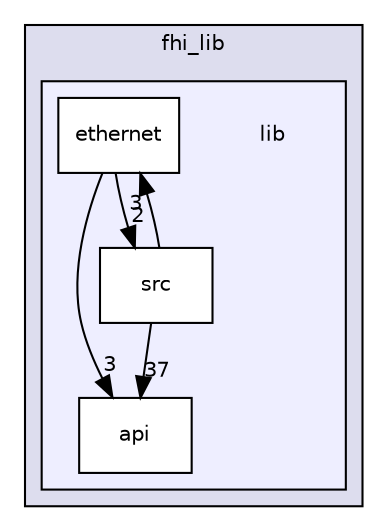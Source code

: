 digraph "lib" {
  compound=true
  node [ fontsize="10", fontname="Helvetica"];
  edge [ labelfontsize="10", labelfontname="Helvetica"];
  subgraph clusterdir_a4c74d6baed87eba72f3b201b7b4b8f2 {
    graph [ bgcolor="#ddddee", pencolor="black", label="fhi_lib" fontname="Helvetica", fontsize="10", URL="dir_a4c74d6baed87eba72f3b201b7b4b8f2.html"]
  subgraph clusterdir_5cc0cc0264b57168b75ca56bde6cc403 {
    graph [ bgcolor="#eeeeff", pencolor="black", label="" URL="dir_5cc0cc0264b57168b75ca56bde6cc403.html"];
    dir_5cc0cc0264b57168b75ca56bde6cc403 [shape=plaintext label="lib"];
    dir_7b477aa413287cfa2199e983b77d66dd [shape=box label="api" color="black" fillcolor="white" style="filled" URL="dir_7b477aa413287cfa2199e983b77d66dd.html"];
    dir_88a772f59406d8641777e8d7da928916 [shape=box label="ethernet" color="black" fillcolor="white" style="filled" URL="dir_88a772f59406d8641777e8d7da928916.html"];
    dir_9fc50806095da30fbd4a2dbe2e456ff5 [shape=box label="src" color="black" fillcolor="white" style="filled" URL="dir_9fc50806095da30fbd4a2dbe2e456ff5.html"];
  }
  }
  dir_88a772f59406d8641777e8d7da928916->dir_7b477aa413287cfa2199e983b77d66dd [headlabel="3", labeldistance=1.5 headhref="dir_000007_000009.html"];
  dir_88a772f59406d8641777e8d7da928916->dir_9fc50806095da30fbd4a2dbe2e456ff5 [headlabel="2", labeldistance=1.5 headhref="dir_000007_000008.html"];
  dir_9fc50806095da30fbd4a2dbe2e456ff5->dir_7b477aa413287cfa2199e983b77d66dd [headlabel="37", labeldistance=1.5 headhref="dir_000008_000009.html"];
  dir_9fc50806095da30fbd4a2dbe2e456ff5->dir_88a772f59406d8641777e8d7da928916 [headlabel="3", labeldistance=1.5 headhref="dir_000008_000007.html"];
}
